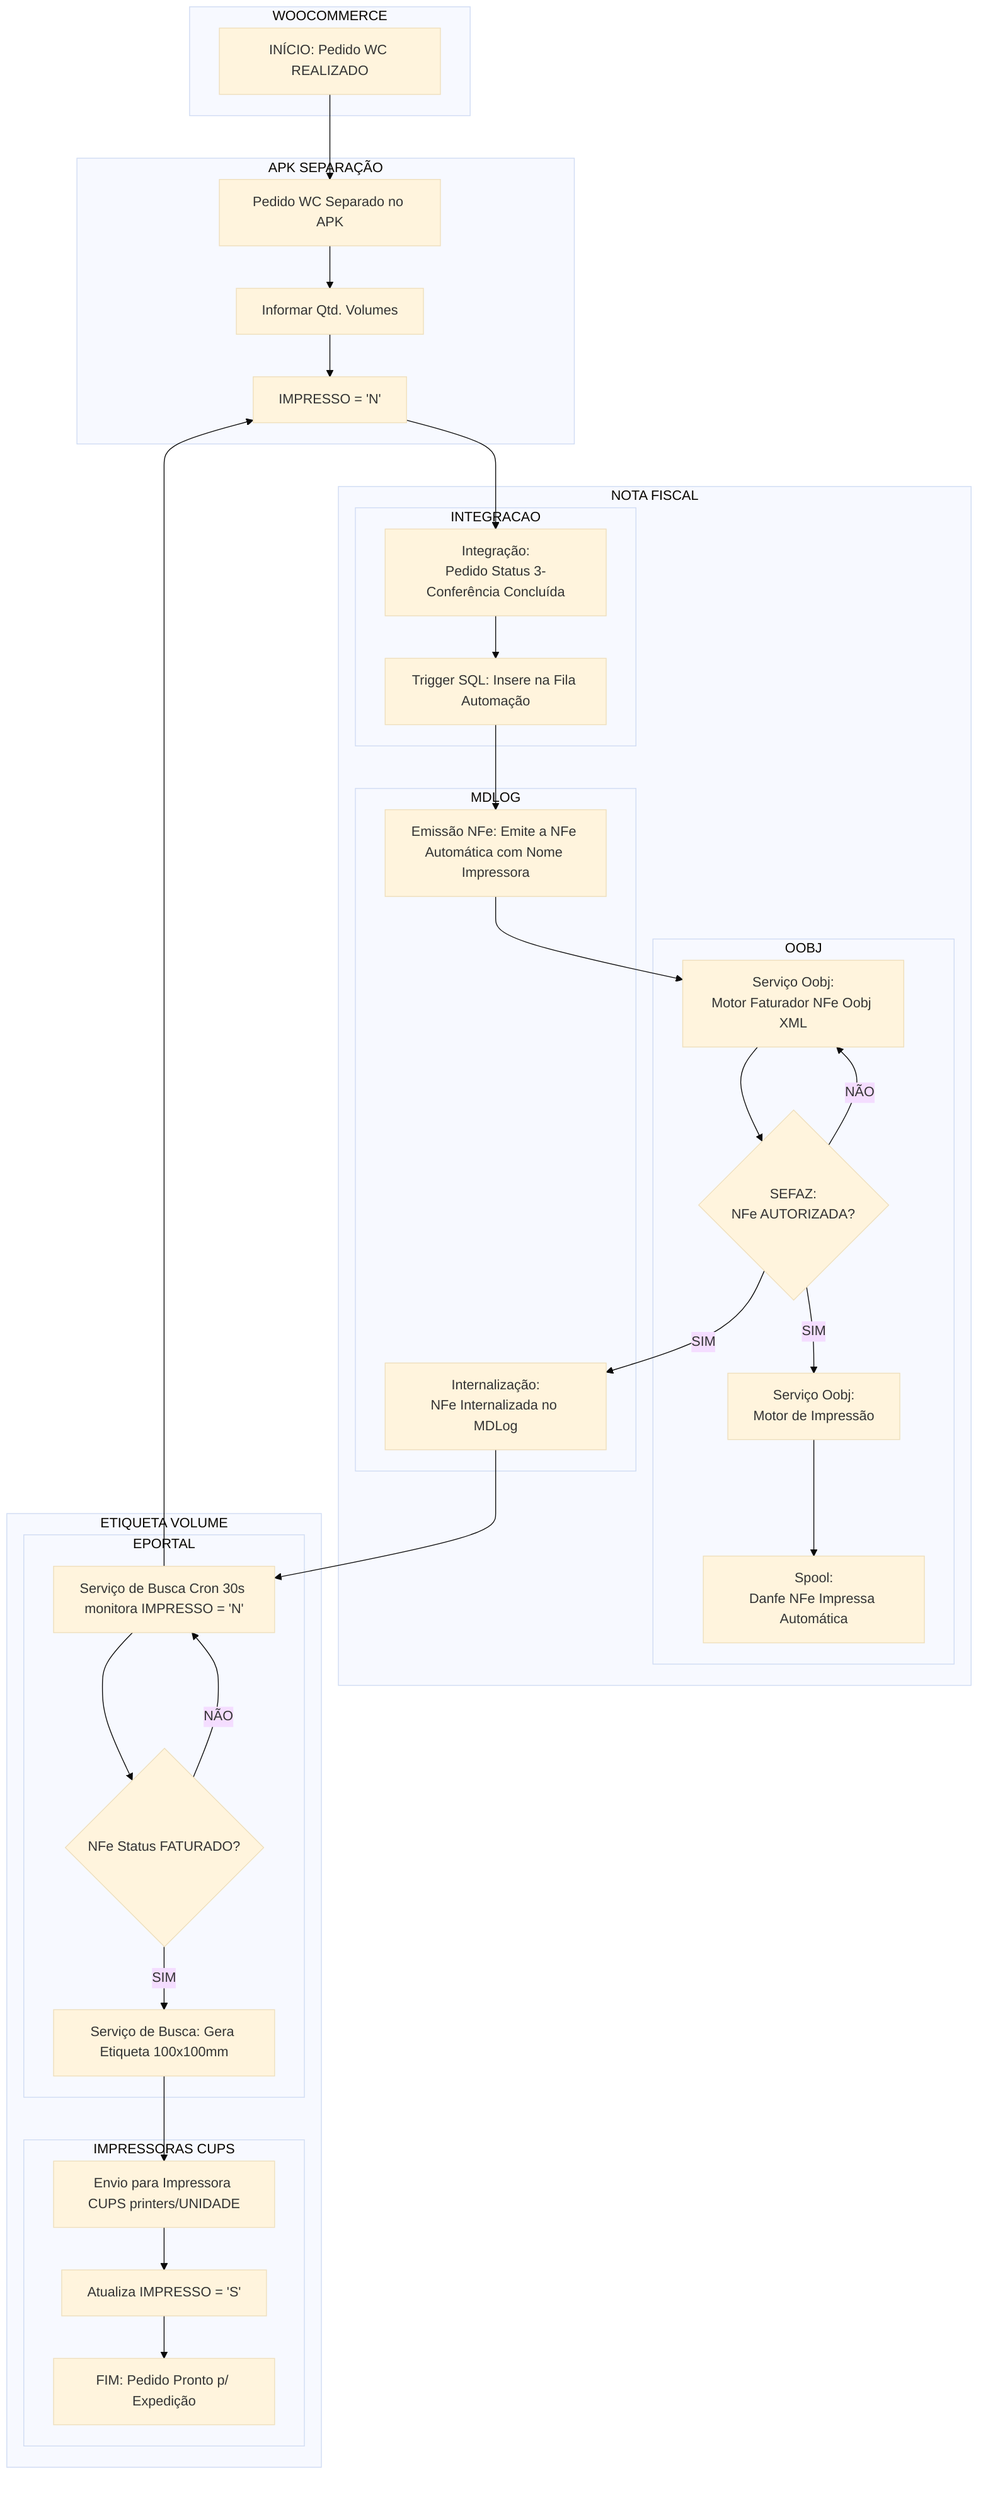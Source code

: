 ---
config:
  theme: base
  layout: dagre
---
flowchart TD
 subgraph s1["WOOCOMMERCE"]
        Y["INÍCIO: Pedido WC REALIZADO"]
  end
 subgraph s2["APK SEPARAÇÃO"]
        A["Pedido WC Separado no APK"]
        B["Informar Qtd. Volumes"]
        C@{ label: "IMPRESSO = 'N'" }
  end
 subgraph s3["INTEGRACAO"]
        D["Integração:<br>Pedido Status 3-Conferência Concluída"]
        E["Trigger SQL: Insere na Fila Automação"]
  end
 subgraph s4["MDLOG"]
        F["Emissão NFe: Emite a NFe Automática com Nome Impressora"]
        G["Internalização:<br>NFe Internalizada no MDLog"]
  end
 subgraph s5["OOBJ"]
        H["Serviço Oobj:<br>Motor Faturador NFe Oobj XML"]
        I{"SEFAZ:<br>NFe AUTORIZADA?"}
        J["Serviço Oobj:<br> Motor de Impressão"]
        K["Spool:<br>Danfe NFe Impressa Automática"]
  end
 subgraph s6["NOTA FISCAL"]
        s3
        s4
        s5
  end
 subgraph s7["EPORTAL"]
        L@{ label: "Serviço de Busca Cron 30s monitora IMPRESSO = 'N'" }
        M{"NFe Status FATURADO?"}
        N["Serviço de Busca: Gera Etiqueta 100x100mm"]
  end
 subgraph s8["IMPRESSORAS CUPS"]
        O["Envio para Impressora CUPS printers/UNIDADE"]
        P@{ label: "Atualiza IMPRESSO = 'S'" }
        Q["FIM: Pedido Pronto p/ Expedição"]
  end
 subgraph s9["ETIQUETA VOLUME"]
        s7
        s8
  end
    Y --> A
    A --> B
    B --> C
    C --> D
    D --> E
    E --> F
    F --> H
    H --> I
    I -- NÃO --> H
    I -- SIM --> J & G
    J --> K
    L --> C & M
    G --> L
    M -- NÃO --> L
    M -- SIM --> N
    N --> O
    O --> P
    P --> Q
    C@{ shape: rect}
    L@{ shape: rect}
    P@{ shape: rect}